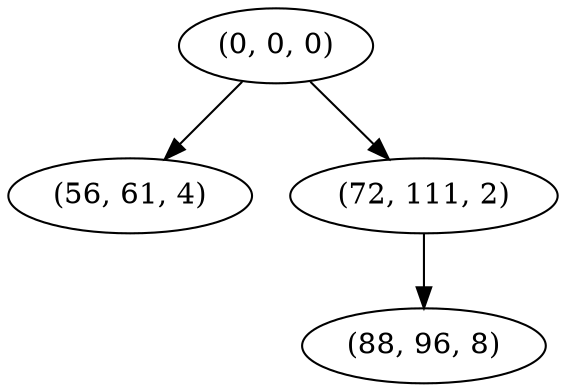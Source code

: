 digraph tree {
    "(0, 0, 0)";
    "(56, 61, 4)";
    "(72, 111, 2)";
    "(88, 96, 8)";
    "(0, 0, 0)" -> "(56, 61, 4)";
    "(0, 0, 0)" -> "(72, 111, 2)";
    "(72, 111, 2)" -> "(88, 96, 8)";
}
